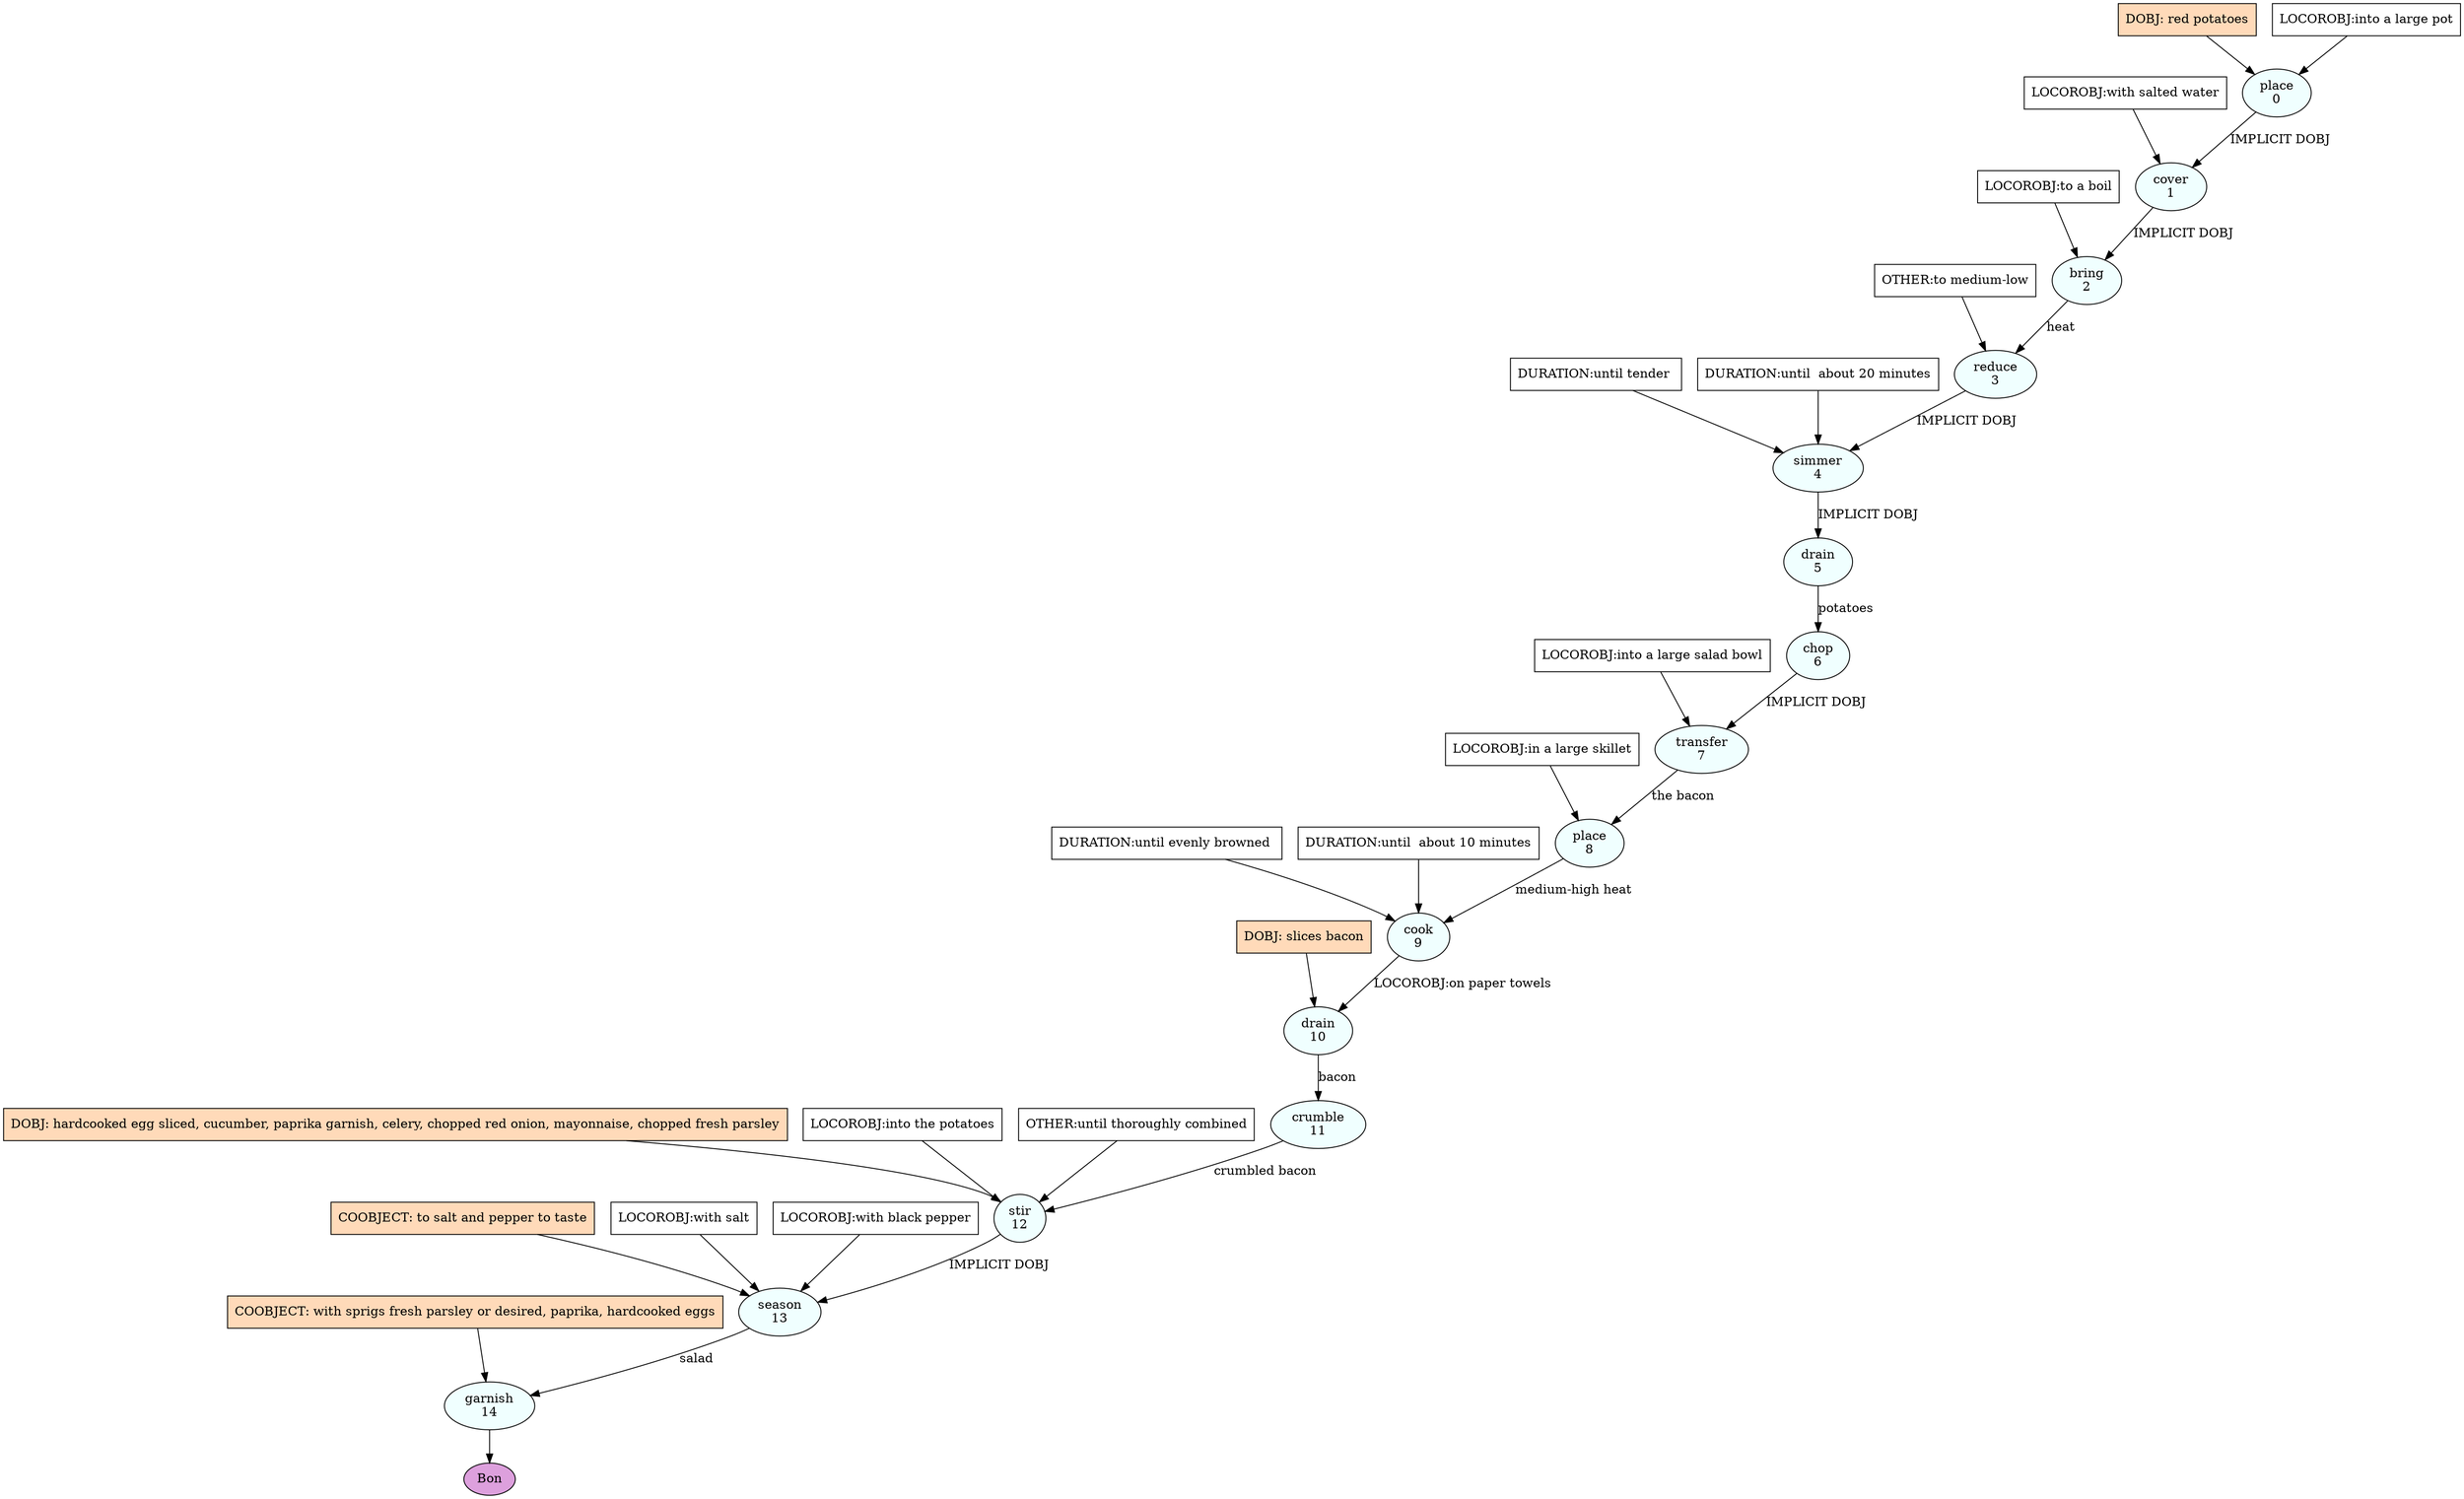 digraph recipe {
E0[label="place
0", shape=oval, style=filled, fillcolor=azure]
E1[label="cover
1", shape=oval, style=filled, fillcolor=azure]
E2[label="bring
2", shape=oval, style=filled, fillcolor=azure]
E3[label="reduce
3", shape=oval, style=filled, fillcolor=azure]
E4[label="simmer
4", shape=oval, style=filled, fillcolor=azure]
E5[label="drain
5", shape=oval, style=filled, fillcolor=azure]
E6[label="chop
6", shape=oval, style=filled, fillcolor=azure]
E7[label="transfer
7", shape=oval, style=filled, fillcolor=azure]
E8[label="place
8", shape=oval, style=filled, fillcolor=azure]
E9[label="cook
9", shape=oval, style=filled, fillcolor=azure]
E10[label="drain
10", shape=oval, style=filled, fillcolor=azure]
E11[label="crumble
11", shape=oval, style=filled, fillcolor=azure]
E12[label="stir
12", shape=oval, style=filled, fillcolor=azure]
E13[label="season
13", shape=oval, style=filled, fillcolor=azure]
E14[label="garnish
14", shape=oval, style=filled, fillcolor=azure]
D0[label="DOBJ: red potatoes", shape=box, style=filled, fillcolor=peachpuff]
D0 -> E0
P0_0[label="LOCOROBJ:into a large pot", shape=box, style=filled, fillcolor=white]
P0_0 -> E0
E0 -> E1 [label="IMPLICIT DOBJ"]
P1_0_0[label="LOCOROBJ:with salted water", shape=box, style=filled, fillcolor=white]
P1_0_0 -> E1
E1 -> E2 [label="IMPLICIT DOBJ"]
P2_0_0[label="LOCOROBJ:to a boil", shape=box, style=filled, fillcolor=white]
P2_0_0 -> E2
E2 -> E3 [label="heat"]
P3_0_0[label="OTHER:to medium-low", shape=box, style=filled, fillcolor=white]
P3_0_0 -> E3
E3 -> E4 [label="IMPLICIT DOBJ"]
P4_0_0[label="DURATION:until tender ", shape=box, style=filled, fillcolor=white]
P4_0_0 -> E4
P4_0_1[label="DURATION:until  about 20 minutes", shape=box, style=filled, fillcolor=white]
P4_0_1 -> E4
E4 -> E5 [label="IMPLICIT DOBJ"]
E5 -> E6 [label="potatoes"]
E6 -> E7 [label="IMPLICIT DOBJ"]
P7_0_0[label="LOCOROBJ:into a large salad bowl", shape=box, style=filled, fillcolor=white]
P7_0_0 -> E7
E7 -> E8 [label="the bacon"]
P8_0_0[label="LOCOROBJ:in a large skillet", shape=box, style=filled, fillcolor=white]
P8_0_0 -> E8
E8 -> E9 [label="medium-high heat"]
P9_0_0[label="DURATION:until evenly browned ", shape=box, style=filled, fillcolor=white]
P9_0_0 -> E9
P9_0_1[label="DURATION:until  about 10 minutes", shape=box, style=filled, fillcolor=white]
P9_0_1 -> E9
D10_ing[label="DOBJ: slices bacon", shape=box, style=filled, fillcolor=peachpuff]
D10_ing -> E10
E9 -> E10 [label="LOCOROBJ:on paper towels"]
E10 -> E11 [label="bacon"]
D12_ing[label="DOBJ: hardcooked egg sliced, cucumber, paprika garnish, celery, chopped red onion, mayonnaise, chopped fresh parsley", shape=box, style=filled, fillcolor=peachpuff]
D12_ing -> E12
E11 -> E12 [label=" crumbled bacon "]
P12_0_0[label="LOCOROBJ:into the potatoes", shape=box, style=filled, fillcolor=white]
P12_0_0 -> E12
P12_1_0[label="OTHER:until thoroughly combined", shape=box, style=filled, fillcolor=white]
P12_1_0 -> E12
E12 -> E13 [label="IMPLICIT DOBJ"]
P13_0_ing[label="COOBJECT: to salt and pepper to taste", shape=box, style=filled, fillcolor=peachpuff]
P13_0_ing -> E13
P13_1_0[label="LOCOROBJ:with salt", shape=box, style=filled, fillcolor=white]
P13_1_0 -> E13
P13_1_1[label="LOCOROBJ:with black pepper", shape=box, style=filled, fillcolor=white]
P13_1_1 -> E13
E13 -> E14 [label="salad"]
P14_0_ing[label="COOBJECT: with sprigs fresh parsley or desired, paprika, hardcooked eggs", shape=box, style=filled, fillcolor=peachpuff]
P14_0_ing -> E14
EOR[label="Bon", shape=oval, style=filled, fillcolor=plum]
E14 -> EOR
}
